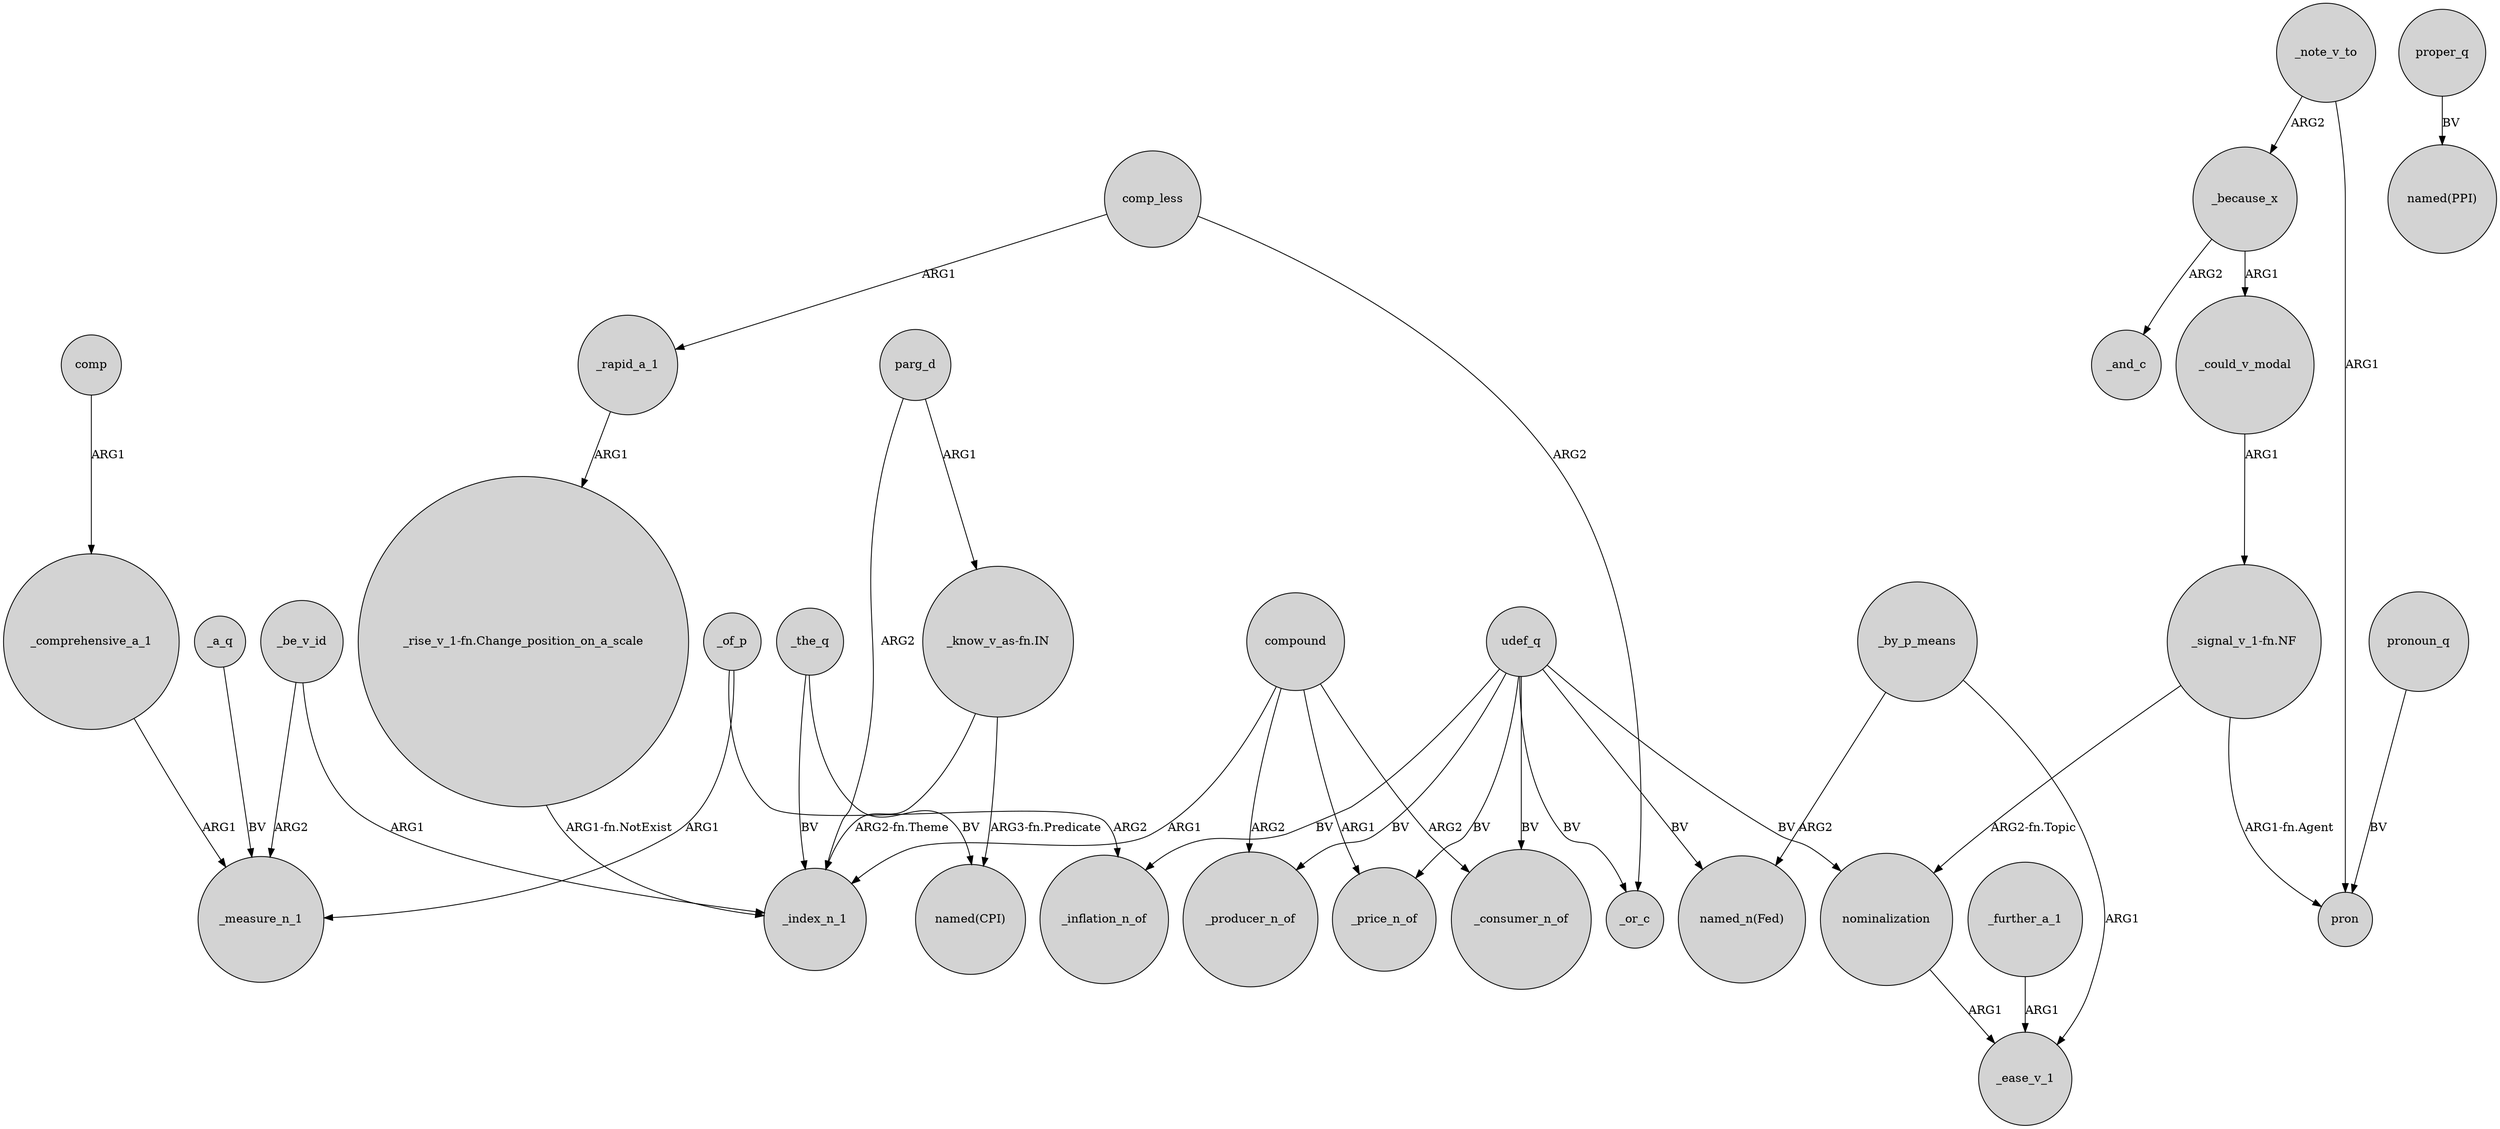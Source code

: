 digraph {
	node [shape=circle style=filled]
	comp -> _comprehensive_a_1 [label=ARG1]
	udef_q -> _inflation_n_of [label=BV]
	parg_d -> _index_n_1 [label=ARG2]
	udef_q -> _price_n_of [label=BV]
	_comprehensive_a_1 -> _measure_n_1 [label=ARG1]
	proper_q -> "named(PPI)" [label=BV]
	_rapid_a_1 -> "_rise_v_1-fn.Change_position_on_a_scale" [label=ARG1]
	comp_less -> _rapid_a_1 [label=ARG1]
	_by_p_means -> _ease_v_1 [label=ARG1]
	_because_x -> _could_v_modal [label=ARG1]
	_note_v_to -> pron [label=ARG1]
	nominalization -> _ease_v_1 [label=ARG1]
	parg_d -> "_know_v_as-fn.IN" [label=ARG1]
	udef_q -> _or_c [label=BV]
	_be_v_id -> _index_n_1 [label=ARG1]
	_be_v_id -> _measure_n_1 [label=ARG2]
	_of_p -> _inflation_n_of [label=ARG2]
	comp_less -> _or_c [label=ARG2]
	_the_q -> "named(CPI)" [label=BV]
	"_signal_v_1-fn.NF" -> nominalization [label="ARG2-fn.Topic"]
	"_know_v_as-fn.IN" -> _index_n_1 [label="ARG2-fn.Theme"]
	_a_q -> _measure_n_1 [label=BV]
	pronoun_q -> pron [label=BV]
	"_rise_v_1-fn.Change_position_on_a_scale" -> _index_n_1 [label="ARG1-fn.NotExist"]
	_note_v_to -> _because_x [label=ARG2]
	compound -> _producer_n_of [label=ARG2]
	"_signal_v_1-fn.NF" -> pron [label="ARG1-fn.Agent"]
	udef_q -> _consumer_n_of [label=BV]
	udef_q -> "named_n(Fed)" [label=BV]
	udef_q -> nominalization [label=BV]
	_by_p_means -> "named_n(Fed)" [label=ARG2]
	_the_q -> _index_n_1 [label=BV]
	compound -> _consumer_n_of [label=ARG2]
	_further_a_1 -> _ease_v_1 [label=ARG1]
	"_know_v_as-fn.IN" -> "named(CPI)" [label="ARG3-fn.Predicate"]
	compound -> _price_n_of [label=ARG1]
	_of_p -> _measure_n_1 [label=ARG1]
	udef_q -> _producer_n_of [label=BV]
	_could_v_modal -> "_signal_v_1-fn.NF" [label=ARG1]
	compound -> _index_n_1 [label=ARG1]
	_because_x -> _and_c [label=ARG2]
}
